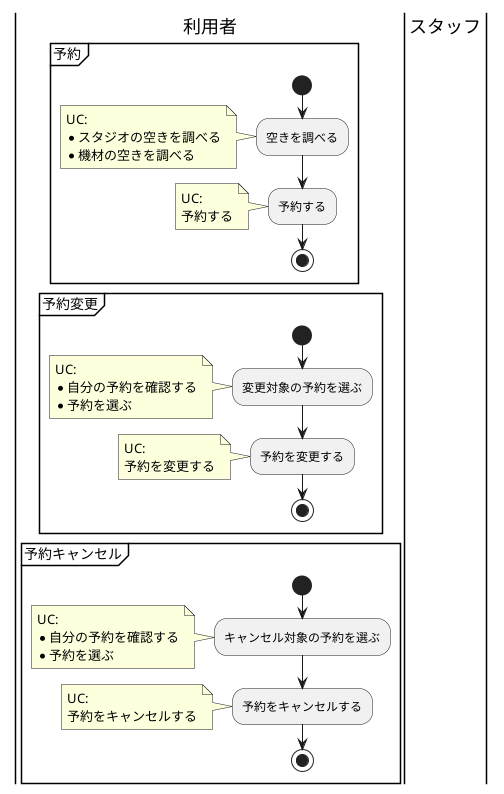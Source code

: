@startuml BusinessFlow

|利用者|
partition 予約 {
    start
    :空きを調べる;
    note left
    UC:
    * スタジオの空きを調べる
    * 機材の空きを調べる
    end note

    :予約する;
    note left
    UC:
    予約する
    end note
    stop
}


|利用者|
partition 予約変更 {
    start
    :変更対象の予約を選ぶ;
    note left
    UC:
    * 自分の予約を確認する
    * 予約を選ぶ
    end note

    :予約を変更する;
    note left
    UC:
    予約を変更する
    end note
    stop
}


|利用者|
partition 予約キャンセル {
    start
    :キャンセル対象の予約を選ぶ;
    note left
    UC:
    * 自分の予約を確認する
    * 予約を選ぶ
    end note

    :予約をキャンセルする;
    note left
    UC:
    予約をキャンセルする
    end note
    stop
}

|スタッフ|

@enduml
